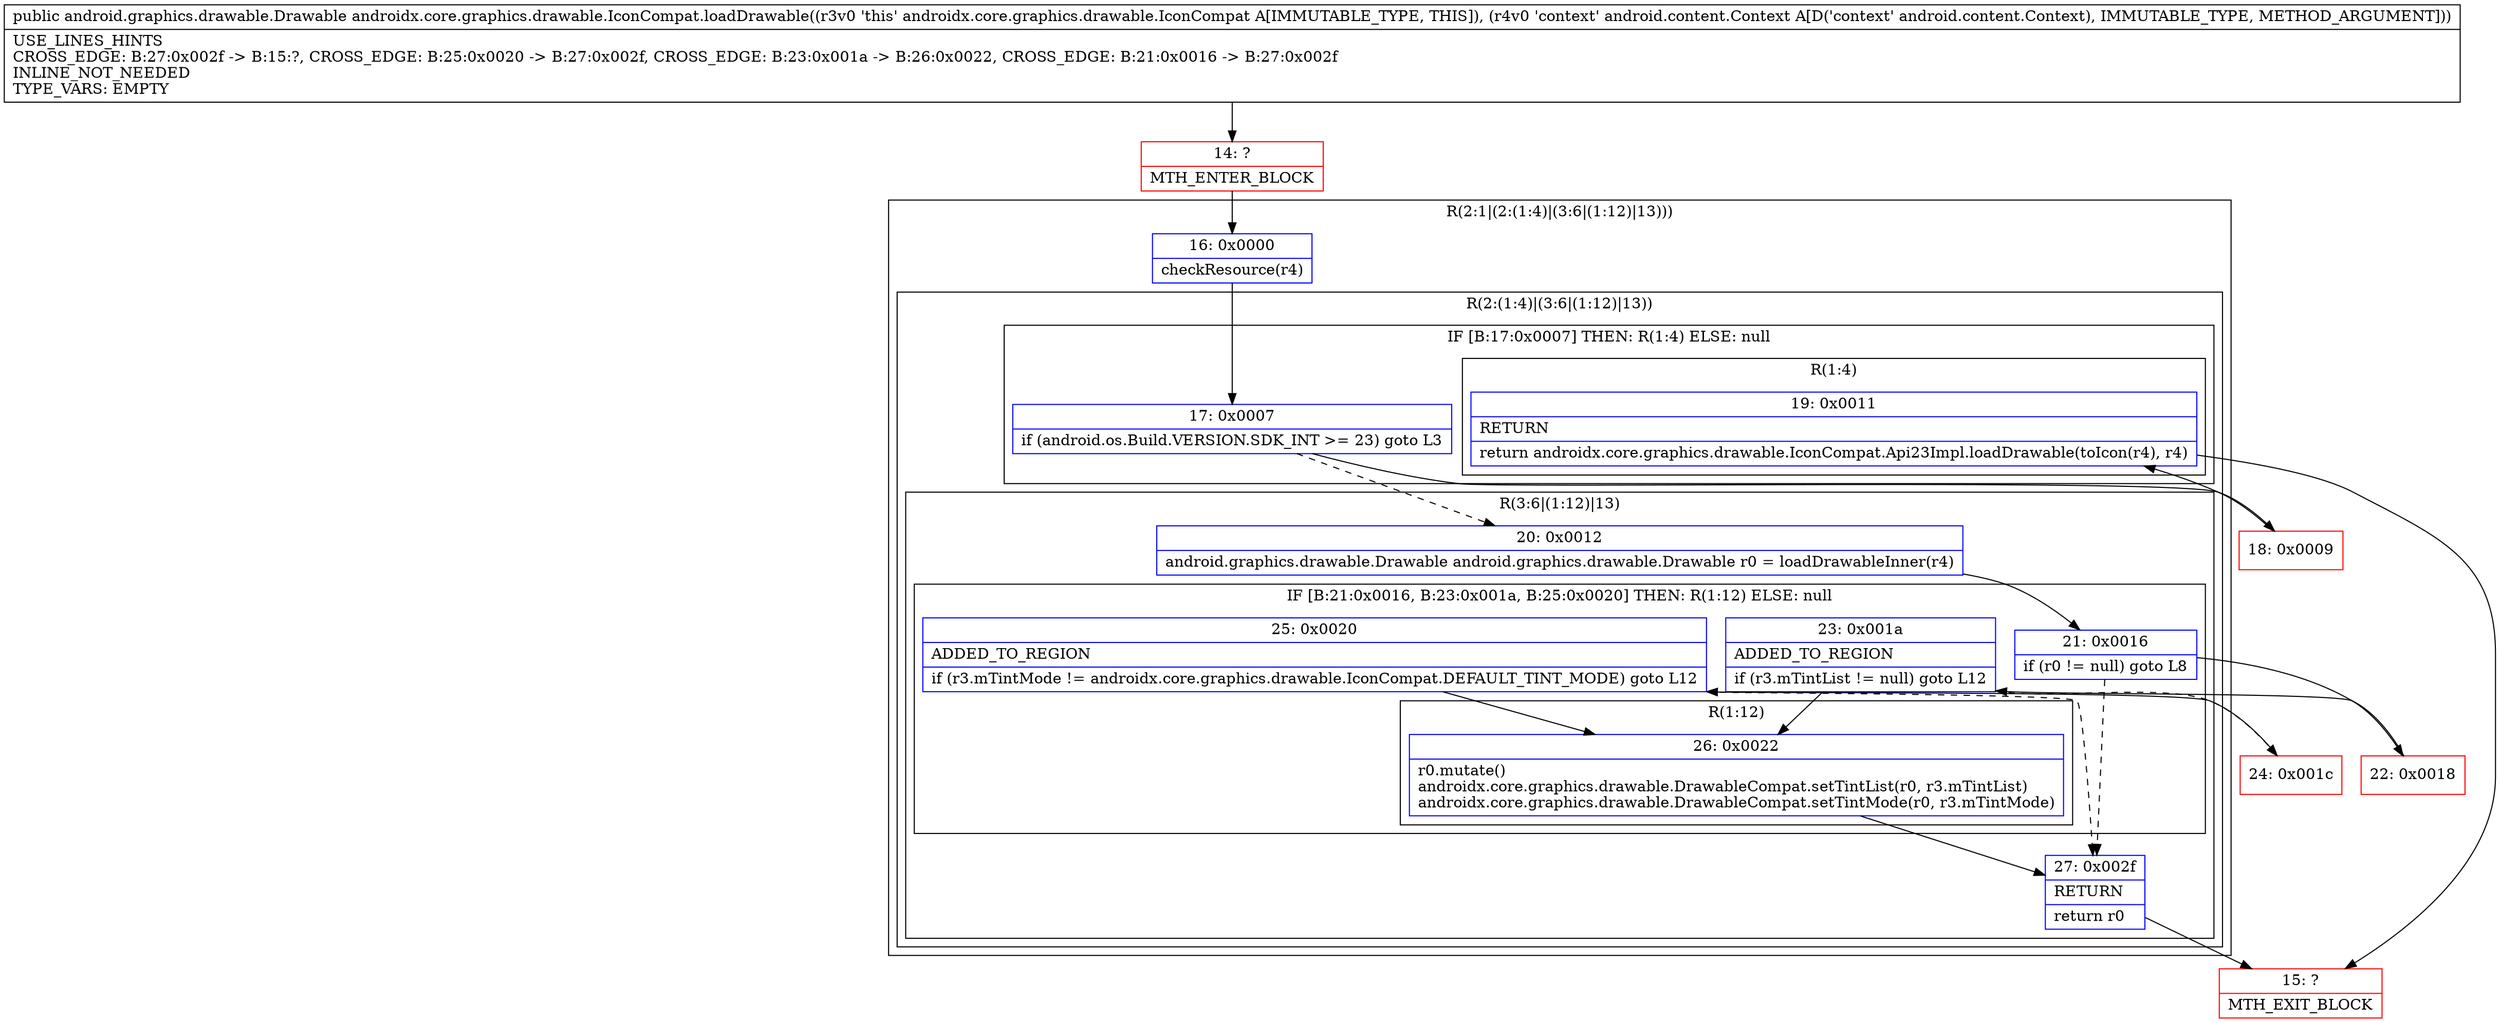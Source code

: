 digraph "CFG forandroidx.core.graphics.drawable.IconCompat.loadDrawable(Landroid\/content\/Context;)Landroid\/graphics\/drawable\/Drawable;" {
subgraph cluster_Region_575427574 {
label = "R(2:1|(2:(1:4)|(3:6|(1:12)|13)))";
node [shape=record,color=blue];
Node_16 [shape=record,label="{16\:\ 0x0000|checkResource(r4)\l}"];
subgraph cluster_Region_863054184 {
label = "R(2:(1:4)|(3:6|(1:12)|13))";
node [shape=record,color=blue];
subgraph cluster_IfRegion_141384320 {
label = "IF [B:17:0x0007] THEN: R(1:4) ELSE: null";
node [shape=record,color=blue];
Node_17 [shape=record,label="{17\:\ 0x0007|if (android.os.Build.VERSION.SDK_INT \>= 23) goto L3\l}"];
subgraph cluster_Region_1230766760 {
label = "R(1:4)";
node [shape=record,color=blue];
Node_19 [shape=record,label="{19\:\ 0x0011|RETURN\l|return androidx.core.graphics.drawable.IconCompat.Api23Impl.loadDrawable(toIcon(r4), r4)\l}"];
}
}
subgraph cluster_Region_1143909638 {
label = "R(3:6|(1:12)|13)";
node [shape=record,color=blue];
Node_20 [shape=record,label="{20\:\ 0x0012|android.graphics.drawable.Drawable android.graphics.drawable.Drawable r0 = loadDrawableInner(r4)\l}"];
subgraph cluster_IfRegion_2118052865 {
label = "IF [B:21:0x0016, B:23:0x001a, B:25:0x0020] THEN: R(1:12) ELSE: null";
node [shape=record,color=blue];
Node_21 [shape=record,label="{21\:\ 0x0016|if (r0 != null) goto L8\l}"];
Node_23 [shape=record,label="{23\:\ 0x001a|ADDED_TO_REGION\l|if (r3.mTintList != null) goto L12\l}"];
Node_25 [shape=record,label="{25\:\ 0x0020|ADDED_TO_REGION\l|if (r3.mTintMode != androidx.core.graphics.drawable.IconCompat.DEFAULT_TINT_MODE) goto L12\l}"];
subgraph cluster_Region_44333893 {
label = "R(1:12)";
node [shape=record,color=blue];
Node_26 [shape=record,label="{26\:\ 0x0022|r0.mutate()\landroidx.core.graphics.drawable.DrawableCompat.setTintList(r0, r3.mTintList)\landroidx.core.graphics.drawable.DrawableCompat.setTintMode(r0, r3.mTintMode)\l}"];
}
}
Node_27 [shape=record,label="{27\:\ 0x002f|RETURN\l|return r0\l}"];
}
}
}
Node_14 [shape=record,color=red,label="{14\:\ ?|MTH_ENTER_BLOCK\l}"];
Node_18 [shape=record,color=red,label="{18\:\ 0x0009}"];
Node_15 [shape=record,color=red,label="{15\:\ ?|MTH_EXIT_BLOCK\l}"];
Node_22 [shape=record,color=red,label="{22\:\ 0x0018}"];
Node_24 [shape=record,color=red,label="{24\:\ 0x001c}"];
MethodNode[shape=record,label="{public android.graphics.drawable.Drawable androidx.core.graphics.drawable.IconCompat.loadDrawable((r3v0 'this' androidx.core.graphics.drawable.IconCompat A[IMMUTABLE_TYPE, THIS]), (r4v0 'context' android.content.Context A[D('context' android.content.Context), IMMUTABLE_TYPE, METHOD_ARGUMENT]))  | USE_LINES_HINTS\lCROSS_EDGE: B:27:0x002f \-\> B:15:?, CROSS_EDGE: B:25:0x0020 \-\> B:27:0x002f, CROSS_EDGE: B:23:0x001a \-\> B:26:0x0022, CROSS_EDGE: B:21:0x0016 \-\> B:27:0x002f\lINLINE_NOT_NEEDED\lTYPE_VARS: EMPTY\l}"];
MethodNode -> Node_14;Node_16 -> Node_17;
Node_17 -> Node_18;
Node_17 -> Node_20[style=dashed];
Node_19 -> Node_15;
Node_20 -> Node_21;
Node_21 -> Node_22;
Node_21 -> Node_27[style=dashed];
Node_23 -> Node_24[style=dashed];
Node_23 -> Node_26;
Node_25 -> Node_26;
Node_25 -> Node_27[style=dashed];
Node_26 -> Node_27;
Node_27 -> Node_15;
Node_14 -> Node_16;
Node_18 -> Node_19;
Node_22 -> Node_23;
Node_24 -> Node_25;
}

